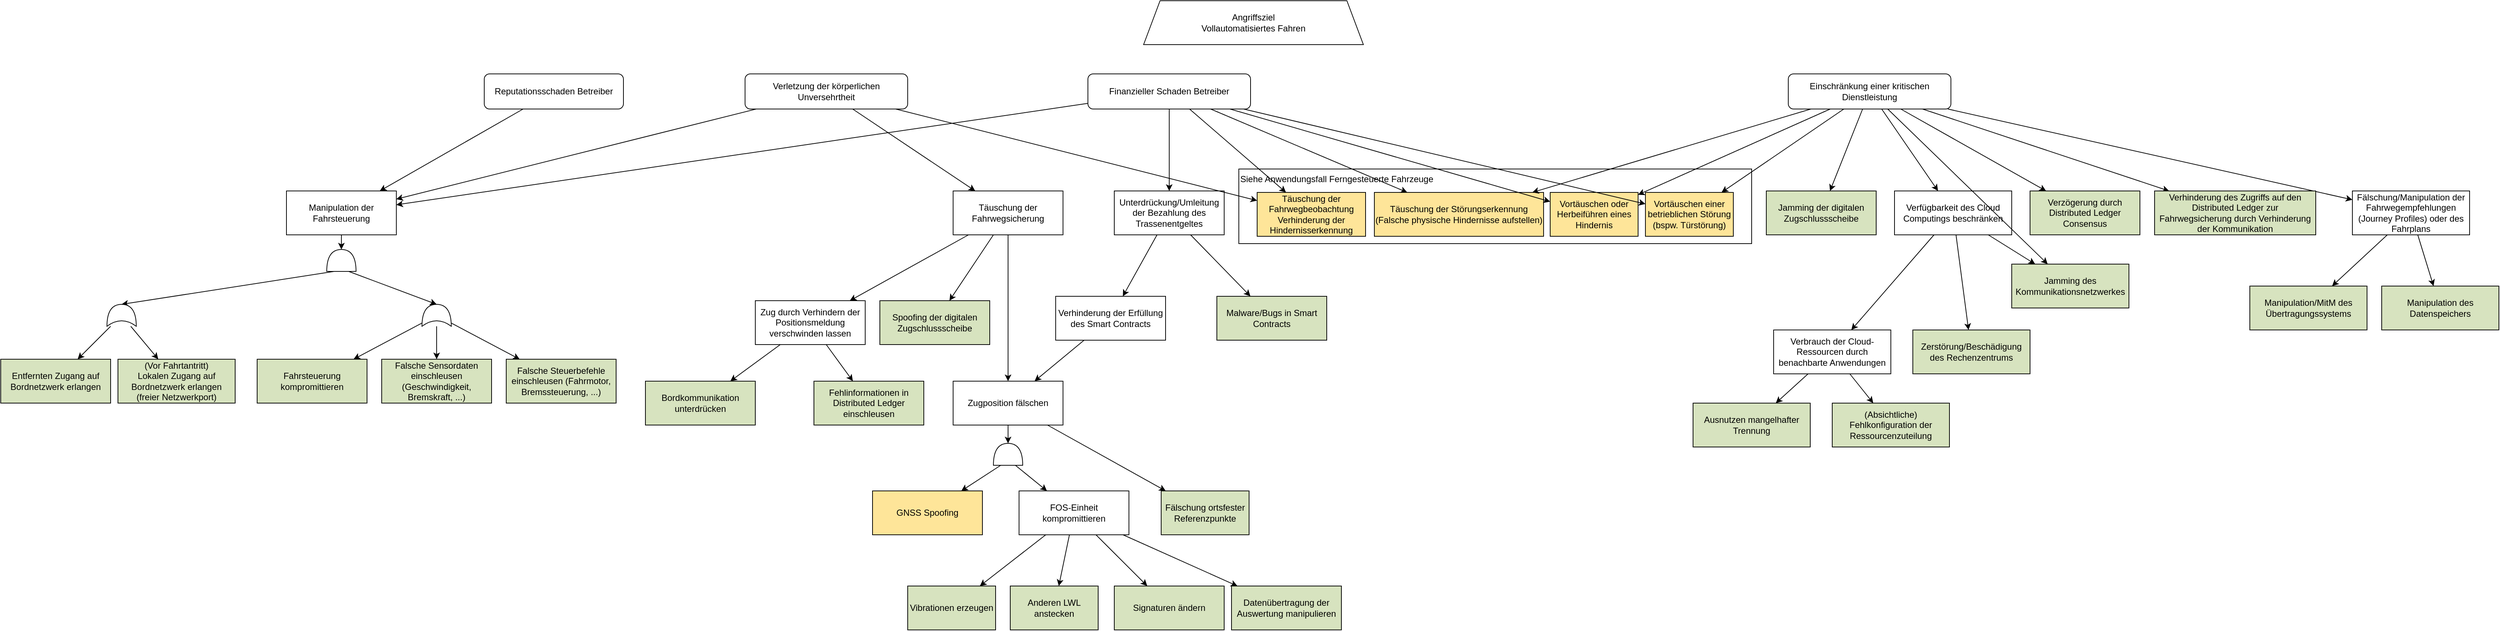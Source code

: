 <mxfile compressed="false" version="15.4.0" type="device">
  <diagram id="_IrKB-7pmVLJ8V-EMXvs" name="Seite-1">
    <mxGraphModel dx="2465" dy="1078" grid="1" gridSize="10" guides="1" tooltips="1" connect="1" arrows="1" fold="1" page="1" pageScale="1" pageWidth="1169" pageHeight="827" math="0" shadow="0">
      <root>
        <mxCell id="0" />
        <mxCell id="1" parent="0" />
        <mxCell id="lqs9lEzcYMTn2uexpbQ0-18" value="Siehe Anwendungsfall Ferngesteuerte Fahrzeuge" style="rounded=0;whiteSpace=wrap;align=left;verticalAlign=top;container=1;collapsible=0;" parent="1" vertex="1">
          <mxGeometry x="570" y="240" width="700" height="102" as="geometry" />
        </mxCell>
        <mxCell id="lqs9lEzcYMTn2uexpbQ0-15" value="Täuschung der Fahrwegbeobachtung&#xa;Verhinderung der Hindernisserkennung" style="whiteSpace=wrap;fillColor=#fee599;" parent="lqs9lEzcYMTn2uexpbQ0-18" vertex="1">
          <mxGeometry x="25" y="32" width="148" height="60" as="geometry" />
        </mxCell>
        <mxCell id="lqs9lEzcYMTn2uexpbQ0-13" value="Täuschung der Störungserkennung&#xa;(Falsche physische Hindernisse aufstellen)" style="whiteSpace=wrap;fillColor=#fee599;" parent="lqs9lEzcYMTn2uexpbQ0-18" vertex="1">
          <mxGeometry x="185" y="32" width="231" height="60" as="geometry" />
        </mxCell>
        <mxCell id="lqs9lEzcYMTn2uexpbQ0-16" value="Vortäuschen oder Herbeiführen eines Hindernis" style="whiteSpace=wrap;fillColor=#fee599;" parent="lqs9lEzcYMTn2uexpbQ0-18" vertex="1">
          <mxGeometry x="425" y="32" width="120" height="60" as="geometry" />
        </mxCell>
        <mxCell id="lqs9lEzcYMTn2uexpbQ0-14" value="Vortäuschen einer betrieblichen Störung&#xa;(bspw. Türstörung)" style="whiteSpace=wrap;fillColor=#fee599;" parent="lqs9lEzcYMTn2uexpbQ0-18" vertex="1">
          <mxGeometry x="555" y="32" width="120" height="60" as="geometry" />
        </mxCell>
        <mxCell id="reGFVTUNuUcH1NaiU9KH-1" value="Angriffsziel&#xa;Vollautomatisiertes Fahren" style="whiteSpace=wrap;shape=trapezoid;size=0.075;" parent="1" vertex="1">
          <mxGeometry x="440" y="10" width="300" height="60" as="geometry" />
        </mxCell>
        <mxCell id="reGFVTUNuUcH1NaiU9KH-38" style="edgeStyle=none;rounded=0;orthogonalLoop=1;jettySize=auto;html=1;entryX=1;entryY=0.5;entryDx=0;entryDy=0;entryPerimeter=0;" parent="1" source="reGFVTUNuUcH1NaiU9KH-2" target="reGFVTUNuUcH1NaiU9KH-36" edge="1">
          <mxGeometry relative="1" as="geometry" />
        </mxCell>
        <mxCell id="lqs9lEzcYMTn2uexpbQ0-12" style="edgeStyle=none;rounded=0;orthogonalLoop=1;jettySize=auto;html=1;" parent="1" source="reGFVTUNuUcH1NaiU9KH-2" target="lqs9lEzcYMTn2uexpbQ0-11" edge="1">
          <mxGeometry relative="1" as="geometry" />
        </mxCell>
        <mxCell id="reGFVTUNuUcH1NaiU9KH-2" value="Zugposition fälschen" style="whiteSpace=wrap;" parent="1" vertex="1">
          <mxGeometry x="180" y="530" width="150" height="60" as="geometry" />
        </mxCell>
        <mxCell id="lqs9lEzcYMTn2uexpbQ0-41" style="edgeStyle=none;rounded=0;orthogonalLoop=1;jettySize=auto;html=1;" parent="1" source="reGFVTUNuUcH1NaiU9KH-3" target="lqs9lEzcYMTn2uexpbQ0-40" edge="1">
          <mxGeometry relative="1" as="geometry" />
        </mxCell>
        <mxCell id="lqs9lEzcYMTn2uexpbQ0-42" style="edgeStyle=none;rounded=0;orthogonalLoop=1;jettySize=auto;html=1;" parent="1" source="reGFVTUNuUcH1NaiU9KH-3" target="lqs9lEzcYMTn2uexpbQ0-39" edge="1">
          <mxGeometry relative="1" as="geometry" />
        </mxCell>
        <mxCell id="reGFVTUNuUcH1NaiU9KH-3" value="Zug durch Verhindern der Positionsmeldung verschwinden lassen" style="whiteSpace=wrap;" parent="1" vertex="1">
          <mxGeometry x="-90" y="420" width="150" height="60" as="geometry" />
        </mxCell>
        <mxCell id="reGFVTUNuUcH1NaiU9KH-6" value="Verzögerung durch Distributed Ledger Consensus" style="whiteSpace=wrap;rounded=0;fillColor=#D7E3BF;" parent="1" vertex="1">
          <mxGeometry x="1650" y="270" width="150" height="60" as="geometry" />
        </mxCell>
        <mxCell id="reGFVTUNuUcH1NaiU9KH-11" value="Spoofing der digitalen Zugschlussscheibe" style="whiteSpace=wrap;rounded=0;fillColor=#D7E3BF;" parent="1" vertex="1">
          <mxGeometry x="80" y="420" width="150" height="60" as="geometry" />
        </mxCell>
        <mxCell id="reGFVTUNuUcH1NaiU9KH-13" value="Jamming der digitalen Zugschlussscheibe" style="whiteSpace=wrap;rounded=0;fillColor=#D7E3BF;" parent="1" vertex="1">
          <mxGeometry x="1290" y="270" width="150" height="60" as="geometry" />
        </mxCell>
        <mxCell id="reGFVTUNuUcH1NaiU9KH-17" style="edgeStyle=none;rounded=0;orthogonalLoop=1;jettySize=auto;html=1;" parent="1" source="lqs9lEzcYMTn2uexpbQ0-31" target="reGFVTUNuUcH1NaiU9KH-2" edge="1">
          <mxGeometry relative="1" as="geometry" />
        </mxCell>
        <mxCell id="lqs9lEzcYMTn2uexpbQ0-32" style="edgeStyle=none;rounded=0;orthogonalLoop=1;jettySize=auto;html=1;" parent="1" source="reGFVTUNuUcH1NaiU9KH-16" target="lqs9lEzcYMTn2uexpbQ0-31" edge="1">
          <mxGeometry relative="1" as="geometry" />
        </mxCell>
        <mxCell id="lqs9lEzcYMTn2uexpbQ0-33" style="edgeStyle=none;rounded=0;orthogonalLoop=1;jettySize=auto;html=1;" parent="1" source="reGFVTUNuUcH1NaiU9KH-16" target="reGFVTUNuUcH1NaiU9KH-5" edge="1">
          <mxGeometry relative="1" as="geometry" />
        </mxCell>
        <mxCell id="reGFVTUNuUcH1NaiU9KH-16" value="Unterdrückung/Umleitung der Bezahlung des Trassenentgeltes" style="whiteSpace=wrap;" parent="1" vertex="1">
          <mxGeometry x="400" y="270" width="150" height="60" as="geometry" />
        </mxCell>
        <mxCell id="reGFVTUNuUcH1NaiU9KH-19" style="edgeStyle=none;rounded=0;orthogonalLoop=1;jettySize=auto;html=1;" parent="1" source="reGFVTUNuUcH1NaiU9KH-18" target="reGFVTUNuUcH1NaiU9KH-2" edge="1">
          <mxGeometry relative="1" as="geometry" />
        </mxCell>
        <mxCell id="reGFVTUNuUcH1NaiU9KH-20" style="edgeStyle=none;rounded=0;orthogonalLoop=1;jettySize=auto;html=1;" parent="1" source="reGFVTUNuUcH1NaiU9KH-18" target="reGFVTUNuUcH1NaiU9KH-11" edge="1">
          <mxGeometry relative="1" as="geometry" />
        </mxCell>
        <mxCell id="reGFVTUNuUcH1NaiU9KH-21" style="edgeStyle=none;rounded=0;orthogonalLoop=1;jettySize=auto;html=1;" parent="1" source="reGFVTUNuUcH1NaiU9KH-18" target="reGFVTUNuUcH1NaiU9KH-3" edge="1">
          <mxGeometry relative="1" as="geometry" />
        </mxCell>
        <mxCell id="reGFVTUNuUcH1NaiU9KH-18" value="Täuschung der Fahrwegsicherung" style="whiteSpace=wrap;" parent="1" vertex="1">
          <mxGeometry x="180" y="270" width="150" height="60" as="geometry" />
        </mxCell>
        <mxCell id="reGFVTUNuUcH1NaiU9KH-23" style="edgeStyle=none;rounded=0;orthogonalLoop=1;jettySize=auto;html=1;" parent="1" source="reGFVTUNuUcH1NaiU9KH-22" target="reGFVTUNuUcH1NaiU9KH-13" edge="1">
          <mxGeometry relative="1" as="geometry" />
        </mxCell>
        <mxCell id="reGFVTUNuUcH1NaiU9KH-25" style="edgeStyle=none;rounded=0;orthogonalLoop=1;jettySize=auto;html=1;" parent="1" source="reGFVTUNuUcH1NaiU9KH-22" target="reGFVTUNuUcH1NaiU9KH-6" edge="1">
          <mxGeometry relative="1" as="geometry" />
        </mxCell>
        <mxCell id="reGFVTUNuUcH1NaiU9KH-30" style="edgeStyle=none;rounded=0;orthogonalLoop=1;jettySize=auto;html=1;" parent="1" source="reGFVTUNuUcH1NaiU9KH-22" target="reGFVTUNuUcH1NaiU9KH-29" edge="1">
          <mxGeometry relative="1" as="geometry" />
        </mxCell>
        <mxCell id="lqs9lEzcYMTn2uexpbQ0-1" style="rounded=0;orthogonalLoop=1;jettySize=auto;html=1;" parent="1" source="reGFVTUNuUcH1NaiU9KH-22" target="reGFVTUNuUcH1NaiU9KH-8" edge="1">
          <mxGeometry relative="1" as="geometry" />
        </mxCell>
        <mxCell id="lqs9lEzcYMTn2uexpbQ0-24" style="edgeStyle=none;rounded=0;orthogonalLoop=1;jettySize=auto;html=1;" parent="1" source="reGFVTUNuUcH1NaiU9KH-22" target="lqs9lEzcYMTn2uexpbQ0-13" edge="1">
          <mxGeometry relative="1" as="geometry" />
        </mxCell>
        <mxCell id="lqs9lEzcYMTn2uexpbQ0-25" style="edgeStyle=none;rounded=0;orthogonalLoop=1;jettySize=auto;html=1;" parent="1" source="reGFVTUNuUcH1NaiU9KH-22" target="lqs9lEzcYMTn2uexpbQ0-16" edge="1">
          <mxGeometry relative="1" as="geometry" />
        </mxCell>
        <mxCell id="lqs9lEzcYMTn2uexpbQ0-26" style="edgeStyle=none;rounded=0;orthogonalLoop=1;jettySize=auto;html=1;" parent="1" source="reGFVTUNuUcH1NaiU9KH-22" target="lqs9lEzcYMTn2uexpbQ0-14" edge="1">
          <mxGeometry relative="1" as="geometry" />
        </mxCell>
        <mxCell id="0znLiopEbYlMLDIVEbGm-2" style="rounded=0;orthogonalLoop=1;jettySize=auto;html=1;" parent="1" source="reGFVTUNuUcH1NaiU9KH-22" target="0znLiopEbYlMLDIVEbGm-1" edge="1">
          <mxGeometry relative="1" as="geometry" />
        </mxCell>
        <mxCell id="reGFVTUNuUcH1NaiU9KH-29" value="Verhinderung des Zugriffs auf den Distributed Ledger zur Fahrwegsicherung durch Verhinderung der Kommunikation" style="whiteSpace=wrap;rounded=0;fillColor=#D7E3BF;" parent="1" vertex="1">
          <mxGeometry x="1820" y="270" width="220" height="60" as="geometry" />
        </mxCell>
        <mxCell id="reGFVTUNuUcH1NaiU9KH-32" style="edgeStyle=none;rounded=0;orthogonalLoop=1;jettySize=auto;html=1;" parent="1" source="reGFVTUNuUcH1NaiU9KH-31" target="reGFVTUNuUcH1NaiU9KH-16" edge="1">
          <mxGeometry relative="1" as="geometry" />
        </mxCell>
        <mxCell id="lqs9lEzcYMTn2uexpbQ0-19" style="edgeStyle=none;rounded=0;orthogonalLoop=1;jettySize=auto;html=1;" parent="1" source="reGFVTUNuUcH1NaiU9KH-31" target="lqs9lEzcYMTn2uexpbQ0-15" edge="1">
          <mxGeometry relative="1" as="geometry" />
        </mxCell>
        <mxCell id="lqs9lEzcYMTn2uexpbQ0-20" style="edgeStyle=none;rounded=0;orthogonalLoop=1;jettySize=auto;html=1;" parent="1" source="reGFVTUNuUcH1NaiU9KH-31" target="lqs9lEzcYMTn2uexpbQ0-13" edge="1">
          <mxGeometry relative="1" as="geometry" />
        </mxCell>
        <mxCell id="lqs9lEzcYMTn2uexpbQ0-22" style="edgeStyle=none;rounded=0;orthogonalLoop=1;jettySize=auto;html=1;" parent="1" source="reGFVTUNuUcH1NaiU9KH-31" target="lqs9lEzcYMTn2uexpbQ0-16" edge="1">
          <mxGeometry relative="1" as="geometry" />
        </mxCell>
        <mxCell id="lqs9lEzcYMTn2uexpbQ0-23" style="edgeStyle=none;rounded=0;orthogonalLoop=1;jettySize=auto;html=1;" parent="1" source="reGFVTUNuUcH1NaiU9KH-31" target="lqs9lEzcYMTn2uexpbQ0-14" edge="1">
          <mxGeometry relative="1" as="geometry" />
        </mxCell>
        <mxCell id="lqs9lEzcYMTn2uexpbQ0-28" style="edgeStyle=none;rounded=0;orthogonalLoop=1;jettySize=auto;html=1;" parent="1" source="reGFVTUNuUcH1NaiU9KH-31" target="lqs9lEzcYMTn2uexpbQ0-2" edge="1">
          <mxGeometry relative="1" as="geometry" />
        </mxCell>
        <mxCell id="reGFVTUNuUcH1NaiU9KH-31" value="Finanzieller Schaden Betreiber" style="rounded=1;whiteSpace=wrap;" parent="1" vertex="1">
          <mxGeometry x="364" y="110" width="222" height="48" as="geometry" />
        </mxCell>
        <mxCell id="reGFVTUNuUcH1NaiU9KH-34" style="edgeStyle=none;rounded=0;orthogonalLoop=1;jettySize=auto;html=1;" parent="1" source="reGFVTUNuUcH1NaiU9KH-33" target="reGFVTUNuUcH1NaiU9KH-18" edge="1">
          <mxGeometry relative="1" as="geometry" />
        </mxCell>
        <mxCell id="lqs9lEzcYMTn2uexpbQ0-27" style="edgeStyle=none;rounded=0;orthogonalLoop=1;jettySize=auto;html=1;" parent="1" source="reGFVTUNuUcH1NaiU9KH-33" target="lqs9lEzcYMTn2uexpbQ0-2" edge="1">
          <mxGeometry relative="1" as="geometry" />
        </mxCell>
        <mxCell id="lqs9lEzcYMTn2uexpbQ0-34" style="edgeStyle=none;rounded=0;orthogonalLoop=1;jettySize=auto;html=1;" parent="1" source="reGFVTUNuUcH1NaiU9KH-33" target="lqs9lEzcYMTn2uexpbQ0-15" edge="1">
          <mxGeometry relative="1" as="geometry" />
        </mxCell>
        <mxCell id="reGFVTUNuUcH1NaiU9KH-33" value="Verletzung der körperlichen Unversehrtheit" style="rounded=1;whiteSpace=wrap;" parent="1" vertex="1">
          <mxGeometry x="-104" y="110" width="222" height="48" as="geometry" />
        </mxCell>
        <mxCell id="reGFVTUNuUcH1NaiU9KH-41" style="edgeStyle=none;rounded=0;orthogonalLoop=1;jettySize=auto;html=1;exitX=0;exitY=0.25;exitDx=0;exitDy=0;exitPerimeter=0;" parent="1" source="reGFVTUNuUcH1NaiU9KH-36" target="reGFVTUNuUcH1NaiU9KH-39" edge="1">
          <mxGeometry relative="1" as="geometry" />
        </mxCell>
        <mxCell id="reGFVTUNuUcH1NaiU9KH-42" style="edgeStyle=none;rounded=0;orthogonalLoop=1;jettySize=auto;html=1;exitX=0;exitY=0.75;exitDx=0;exitDy=0;exitPerimeter=0;" parent="1" source="reGFVTUNuUcH1NaiU9KH-36" target="reGFVTUNuUcH1NaiU9KH-40" edge="1">
          <mxGeometry relative="1" as="geometry" />
        </mxCell>
        <mxCell id="reGFVTUNuUcH1NaiU9KH-36" value="" style="shape=or;whiteSpace=wrap;html=1;rotation=-90;align=left;verticalAlign=top;" parent="1" vertex="1">
          <mxGeometry x="240" y="610" width="30" height="40" as="geometry" />
        </mxCell>
        <mxCell id="reGFVTUNuUcH1NaiU9KH-39" value="GNSS Spoofing" style="whiteSpace=wrap;fillColor=#fee599;" parent="1" vertex="1">
          <mxGeometry x="70" y="680" width="150" height="60" as="geometry" />
        </mxCell>
        <mxCell id="lqs9lEzcYMTn2uexpbQ0-7" style="edgeStyle=none;rounded=0;orthogonalLoop=1;jettySize=auto;html=1;" parent="1" source="reGFVTUNuUcH1NaiU9KH-40" target="lqs9lEzcYMTn2uexpbQ0-4" edge="1">
          <mxGeometry relative="1" as="geometry" />
        </mxCell>
        <mxCell id="lqs9lEzcYMTn2uexpbQ0-8" style="edgeStyle=none;rounded=0;orthogonalLoop=1;jettySize=auto;html=1;" parent="1" source="reGFVTUNuUcH1NaiU9KH-40" target="lqs9lEzcYMTn2uexpbQ0-3" edge="1">
          <mxGeometry relative="1" as="geometry" />
        </mxCell>
        <mxCell id="lqs9lEzcYMTn2uexpbQ0-9" style="edgeStyle=none;rounded=0;orthogonalLoop=1;jettySize=auto;html=1;" parent="1" source="reGFVTUNuUcH1NaiU9KH-40" target="lqs9lEzcYMTn2uexpbQ0-6" edge="1">
          <mxGeometry relative="1" as="geometry" />
        </mxCell>
        <mxCell id="lqs9lEzcYMTn2uexpbQ0-10" style="edgeStyle=none;rounded=0;orthogonalLoop=1;jettySize=auto;html=1;" parent="1" source="reGFVTUNuUcH1NaiU9KH-40" target="lqs9lEzcYMTn2uexpbQ0-5" edge="1">
          <mxGeometry relative="1" as="geometry" />
        </mxCell>
        <mxCell id="reGFVTUNuUcH1NaiU9KH-40" value="FOS-Einheit kompromittieren" style="whiteSpace=wrap;" parent="1" vertex="1">
          <mxGeometry x="270" y="680" width="150" height="60" as="geometry" />
        </mxCell>
        <mxCell id="lqs9lEzcYMTn2uexpbQ0-38" style="edgeStyle=none;rounded=0;orthogonalLoop=1;jettySize=auto;html=1;" parent="1" source="reGFVTUNuUcH1NaiU9KH-8" target="lqs9lEzcYMTn2uexpbQ0-37" edge="1">
          <mxGeometry relative="1" as="geometry" />
        </mxCell>
        <mxCell id="0znLiopEbYlMLDIVEbGm-12" style="edgeStyle=none;rounded=0;orthogonalLoop=1;jettySize=auto;html=1;" parent="1" source="reGFVTUNuUcH1NaiU9KH-8" target="0znLiopEbYlMLDIVEbGm-11" edge="1">
          <mxGeometry relative="1" as="geometry" />
        </mxCell>
        <mxCell id="reGFVTUNuUcH1NaiU9KH-8" value="Fälschung/Manipulation der Fahrwegempfehlungen (Journey Profiles) oder des Fahrplans" style="whiteSpace=wrap;" parent="1" vertex="1">
          <mxGeometry x="2090" y="270" width="160" height="60" as="geometry" />
        </mxCell>
        <mxCell id="lqs9lEzcYMTn2uexpbQ0-2" value="Manipulation der Fahrsteuerung" style="whiteSpace=wrap;" parent="1" vertex="1">
          <mxGeometry x="-730" y="270" width="150" height="60" as="geometry" />
        </mxCell>
        <mxCell id="lqs9lEzcYMTn2uexpbQ0-3" value="Anderen LWL anstecken" style="whiteSpace=wrap;rounded=0;fillColor=#D7E3BF;" parent="1" vertex="1">
          <mxGeometry x="258" y="810" width="120" height="60" as="geometry" />
        </mxCell>
        <mxCell id="lqs9lEzcYMTn2uexpbQ0-4" value="Vibrationen erzeugen" style="whiteSpace=wrap;rounded=0;fillColor=#D7E3BF;" parent="1" vertex="1">
          <mxGeometry x="118" y="810" width="120" height="60" as="geometry" />
        </mxCell>
        <mxCell id="lqs9lEzcYMTn2uexpbQ0-5" value="Datenübertragung der Auswertung manipulieren" style="whiteSpace=wrap;rounded=0;fillColor=#D7E3BF;" parent="1" vertex="1">
          <mxGeometry x="560" y="810" width="150" height="60" as="geometry" />
        </mxCell>
        <mxCell id="lqs9lEzcYMTn2uexpbQ0-6" value="Signaturen ändern" style="whiteSpace=wrap;rounded=0;fillColor=#D7E3BF;" parent="1" vertex="1">
          <mxGeometry x="400" y="810" width="150" height="60" as="geometry" />
        </mxCell>
        <mxCell id="lqs9lEzcYMTn2uexpbQ0-11" value="Fälschung ortsfester Referenzpunkte" style="rounded=0;whiteSpace=wrap;fillColor=#D7E3BF;" parent="1" vertex="1">
          <mxGeometry x="464" y="680" width="120" height="60" as="geometry" />
        </mxCell>
        <mxCell id="lqs9lEzcYMTn2uexpbQ0-30" style="edgeStyle=none;rounded=0;orthogonalLoop=1;jettySize=auto;html=1;" parent="1" source="lqs9lEzcYMTn2uexpbQ0-29" target="lqs9lEzcYMTn2uexpbQ0-2" edge="1">
          <mxGeometry relative="1" as="geometry" />
        </mxCell>
        <mxCell id="lqs9lEzcYMTn2uexpbQ0-29" value="Reputationsschaden Betreiber" style="rounded=1;whiteSpace=wrap;" parent="1" vertex="1">
          <mxGeometry x="-460" y="110" width="190" height="48" as="geometry" />
        </mxCell>
        <mxCell id="lqs9lEzcYMTn2uexpbQ0-31" value="Verhinderung der Erfüllung des Smart Contracts" style="whiteSpace=wrap;" parent="1" vertex="1">
          <mxGeometry x="320" y="414" width="150" height="60" as="geometry" />
        </mxCell>
        <mxCell id="reGFVTUNuUcH1NaiU9KH-5" value="Malware/Bugs in Smart Contracts" style="whiteSpace=wrap;rounded=0;fillColor=#D7E3BF;" parent="1" vertex="1">
          <mxGeometry x="540" y="414" width="150" height="60" as="geometry" />
        </mxCell>
        <mxCell id="lqs9lEzcYMTn2uexpbQ0-44" style="edgeStyle=none;rounded=0;orthogonalLoop=1;jettySize=auto;html=1;entryX=1;entryY=0.5;entryDx=0;entryDy=0;entryPerimeter=0;" parent="1" source="lqs9lEzcYMTn2uexpbQ0-2" target="lqs9lEzcYMTn2uexpbQ0-43" edge="1">
          <mxGeometry relative="1" as="geometry">
            <mxPoint x="-815" y="440" as="sourcePoint" />
          </mxGeometry>
        </mxCell>
        <mxCell id="lqs9lEzcYMTn2uexpbQ0-37" value="Manipulation/MitM des Übertragungssystems" style="whiteSpace=wrap;rounded=0;fillColor=#D7E3BF;" parent="1" vertex="1">
          <mxGeometry x="1950" y="400" width="160" height="60" as="geometry" />
        </mxCell>
        <mxCell id="lqs9lEzcYMTn2uexpbQ0-39" value="Bordkommunikation unterdrücken" style="whiteSpace=wrap;rounded=0;fillColor=#D7E3BF;" parent="1" vertex="1">
          <mxGeometry x="-240" y="530" width="150" height="60" as="geometry" />
        </mxCell>
        <mxCell id="lqs9lEzcYMTn2uexpbQ0-40" value="Fehlinformationen in Distributed Ledger einschleusen" style="whiteSpace=wrap;rounded=0;fillColor=#D7E3BF;" parent="1" vertex="1">
          <mxGeometry x="-10" y="530" width="150" height="60" as="geometry" />
        </mxCell>
        <mxCell id="lqs9lEzcYMTn2uexpbQ0-46" style="edgeStyle=none;rounded=0;orthogonalLoop=1;jettySize=auto;html=1;exitX=0;exitY=0.25;exitDx=0;exitDy=0;exitPerimeter=0;entryX=1;entryY=0.5;entryDx=0;entryDy=0;entryPerimeter=0;" parent="1" source="lqs9lEzcYMTn2uexpbQ0-43" target="lqs9lEzcYMTn2uexpbQ0-57" edge="1">
          <mxGeometry relative="1" as="geometry" />
        </mxCell>
        <mxCell id="lqs9lEzcYMTn2uexpbQ0-51" style="edgeStyle=none;rounded=0;orthogonalLoop=1;jettySize=auto;html=1;entryX=1;entryY=0.5;entryDx=0;entryDy=0;entryPerimeter=0;exitX=0;exitY=0.75;exitDx=0;exitDy=0;exitPerimeter=0;" parent="1" source="lqs9lEzcYMTn2uexpbQ0-43" target="lqs9lEzcYMTn2uexpbQ0-50" edge="1">
          <mxGeometry relative="1" as="geometry">
            <mxPoint x="-815" y="510" as="sourcePoint" />
          </mxGeometry>
        </mxCell>
        <mxCell id="lqs9lEzcYMTn2uexpbQ0-43" value="" style="shape=or;whiteSpace=wrap;html=1;rotation=-90;align=left;verticalAlign=top;" parent="1" vertex="1">
          <mxGeometry x="-670" y="345" width="30" height="40" as="geometry" />
        </mxCell>
        <mxCell id="lqs9lEzcYMTn2uexpbQ0-45" value="Entfernten Zugang auf Bordnetzwerk erlangen" style="whiteSpace=wrap;rounded=0;fillColor=#D7E3BF;" parent="1" vertex="1">
          <mxGeometry x="-1120" y="500" width="150" height="60" as="geometry" />
        </mxCell>
        <mxCell id="lqs9lEzcYMTn2uexpbQ0-49" value="Fahrsteuerung kompromittieren" style="whiteSpace=wrap;rounded=0;fillColor=#D7E3BF;" parent="1" vertex="1">
          <mxGeometry x="-770" y="500" width="150" height="60" as="geometry" />
        </mxCell>
        <mxCell id="lqs9lEzcYMTn2uexpbQ0-52" style="edgeStyle=none;rounded=0;orthogonalLoop=1;jettySize=auto;html=1;" parent="1" source="lqs9lEzcYMTn2uexpbQ0-50" target="lqs9lEzcYMTn2uexpbQ0-49" edge="1">
          <mxGeometry relative="1" as="geometry" />
        </mxCell>
        <mxCell id="lqs9lEzcYMTn2uexpbQ0-54" style="edgeStyle=none;rounded=0;orthogonalLoop=1;jettySize=auto;html=1;" parent="1" source="lqs9lEzcYMTn2uexpbQ0-50" target="lqs9lEzcYMTn2uexpbQ0-53" edge="1">
          <mxGeometry relative="1" as="geometry" />
        </mxCell>
        <mxCell id="lqs9lEzcYMTn2uexpbQ0-56" style="edgeStyle=none;rounded=0;orthogonalLoop=1;jettySize=auto;html=1;" parent="1" source="lqs9lEzcYMTn2uexpbQ0-50" target="lqs9lEzcYMTn2uexpbQ0-55" edge="1">
          <mxGeometry relative="1" as="geometry" />
        </mxCell>
        <mxCell id="lqs9lEzcYMTn2uexpbQ0-50" value="" style="shape=xor;whiteSpace=wrap;html=1;rotation=-90;align=left;verticalAlign=top;" parent="1" vertex="1">
          <mxGeometry x="-540" y="420" width="30" height="40" as="geometry" />
        </mxCell>
        <mxCell id="lqs9lEzcYMTn2uexpbQ0-53" value="Falsche Sensordaten einschleusen (Geschwindigkeit, Bremskraft, ...)" style="whiteSpace=wrap;rounded=0;fillColor=#D7E3BF;" parent="1" vertex="1">
          <mxGeometry x="-600" y="500" width="150" height="60" as="geometry" />
        </mxCell>
        <mxCell id="lqs9lEzcYMTn2uexpbQ0-55" value="Falsche Steuerbefehle einschleusen (Fahrmotor, Bremssteuerung, ...)" style="whiteSpace=wrap;rounded=0;fillColor=#D7E3BF;" parent="1" vertex="1">
          <mxGeometry x="-430" y="500" width="150" height="60" as="geometry" />
        </mxCell>
        <mxCell id="lqs9lEzcYMTn2uexpbQ0-58" style="edgeStyle=none;rounded=0;orthogonalLoop=1;jettySize=auto;html=1;" parent="1" source="lqs9lEzcYMTn2uexpbQ0-57" target="lqs9lEzcYMTn2uexpbQ0-45" edge="1">
          <mxGeometry relative="1" as="geometry" />
        </mxCell>
        <mxCell id="lqs9lEzcYMTn2uexpbQ0-60" style="edgeStyle=none;rounded=0;orthogonalLoop=1;jettySize=auto;html=1;" parent="1" source="lqs9lEzcYMTn2uexpbQ0-57" target="lqs9lEzcYMTn2uexpbQ0-59" edge="1">
          <mxGeometry relative="1" as="geometry" />
        </mxCell>
        <mxCell id="lqs9lEzcYMTn2uexpbQ0-57" value="" style="shape=xor;whiteSpace=wrap;html=1;rotation=-90;align=left;verticalAlign=top;" parent="1" vertex="1">
          <mxGeometry x="-970" y="420" width="30" height="40" as="geometry" />
        </mxCell>
        <mxCell id="lqs9lEzcYMTn2uexpbQ0-59" value="(Vor Fahrtantritt)&#xa;Lokalen Zugang auf Bordnetzwerk erlangen&#xa;(freier Netzwerkport)" style="whiteSpace=wrap;rounded=0;fillColor=#D7E3BF;" parent="1" vertex="1">
          <mxGeometry x="-960" y="500" width="160" height="60" as="geometry" />
        </mxCell>
        <mxCell id="0znLiopEbYlMLDIVEbGm-4" style="edgeStyle=none;rounded=0;orthogonalLoop=1;jettySize=auto;html=1;" parent="1" source="0znLiopEbYlMLDIVEbGm-1" target="0znLiopEbYlMLDIVEbGm-3" edge="1">
          <mxGeometry relative="1" as="geometry" />
        </mxCell>
        <labelValue id="0znLiopEbYlMLDIVEbGm-6">
          <labelValue labelValue="" />
          <mxCell style="edgeStyle=none;rounded=0;orthogonalLoop=1;jettySize=auto;html=1;" parent="1" source="0znLiopEbYlMLDIVEbGm-1" target="0znLiopEbYlMLDIVEbGm-5" edge="1">
            <mxGeometry relative="1" as="geometry" />
          </mxCell>
        </labelValue>
        <mxCell id="0znLiopEbYlMLDIVEbGm-13" style="edgeStyle=none;rounded=0;orthogonalLoop=1;jettySize=auto;html=1;" parent="1" source="0znLiopEbYlMLDIVEbGm-1" target="reGFVTUNuUcH1NaiU9KH-15" edge="1">
          <mxGeometry relative="1" as="geometry" />
        </mxCell>
        <mxCell id="0znLiopEbYlMLDIVEbGm-1" value="Verfügbarkeit des Cloud Computings beschränken" style="whiteSpace=wrap;" parent="1" vertex="1">
          <mxGeometry x="1465" y="270" width="160" height="60" as="geometry" />
        </mxCell>
        <mxCell id="0znLiopEbYlMLDIVEbGm-9" style="edgeStyle=none;rounded=0;orthogonalLoop=1;jettySize=auto;html=1;" parent="1" source="0znLiopEbYlMLDIVEbGm-3" target="0znLiopEbYlMLDIVEbGm-7" edge="1">
          <mxGeometry relative="1" as="geometry" />
        </mxCell>
        <mxCell id="0znLiopEbYlMLDIVEbGm-10" style="edgeStyle=none;rounded=0;orthogonalLoop=1;jettySize=auto;html=1;" parent="1" source="0znLiopEbYlMLDIVEbGm-3" target="0znLiopEbYlMLDIVEbGm-8" edge="1">
          <mxGeometry relative="1" as="geometry" />
        </mxCell>
        <mxCell id="0znLiopEbYlMLDIVEbGm-3" value="Verbrauch der Cloud-Ressourcen durch benachbarte Anwendungen" style="whiteSpace=wrap;" parent="1" vertex="1">
          <mxGeometry x="1300" y="460" width="160" height="60" as="geometry" />
        </mxCell>
        <mxCell id="0znLiopEbYlMLDIVEbGm-5" value="Zerstörung/Beschädigung des Rechenzentrums" style="whiteSpace=wrap;rounded=0;fillColor=#D7E3BF;" parent="1" vertex="1">
          <mxGeometry x="1490" y="460" width="160" height="60" as="geometry" />
        </mxCell>
        <mxCell id="0znLiopEbYlMLDIVEbGm-7" value="Ausnutzen mangelhafter Trennung" style="whiteSpace=wrap;rounded=0;fillColor=#D7E3BF;" parent="1" vertex="1">
          <mxGeometry x="1190" y="560" width="160" height="60" as="geometry" />
        </mxCell>
        <mxCell id="0znLiopEbYlMLDIVEbGm-8" value="(Absichtliche) Fehlkonfiguration der Ressourcenzuteilung" style="whiteSpace=wrap;rounded=0;fillColor=#D7E3BF;" parent="1" vertex="1">
          <mxGeometry x="1380" y="560" width="160" height="60" as="geometry" />
        </mxCell>
        <mxCell id="0znLiopEbYlMLDIVEbGm-11" value="Manipulation des Datenspeichers" style="whiteSpace=wrap;rounded=0;fillColor=#D7E3BF;" parent="1" vertex="1">
          <mxGeometry x="2130" y="400" width="160" height="60" as="geometry" />
        </mxCell>
        <mxCell id="reGFVTUNuUcH1NaiU9KH-24" style="edgeStyle=none;rounded=0;orthogonalLoop=1;jettySize=auto;html=1;" parent="1" source="reGFVTUNuUcH1NaiU9KH-22" target="reGFVTUNuUcH1NaiU9KH-15" edge="1">
          <mxGeometry relative="1" as="geometry" />
        </mxCell>
        <mxCell id="reGFVTUNuUcH1NaiU9KH-22" value="Einschränkung einer kritischen Dienstleistung" style="rounded=1;whiteSpace=wrap;" parent="1" vertex="1">
          <mxGeometry x="1320" y="110" width="222" height="48" as="geometry" />
        </mxCell>
        <mxCell id="reGFVTUNuUcH1NaiU9KH-15" value="Jamming des Kommunikationsnetzwerkes" style="whiteSpace=wrap;rounded=0;fillColor=#D7E3BF;" parent="1" vertex="1">
          <mxGeometry x="1625" y="370" width="160" height="60" as="geometry" />
        </mxCell>
      </root>
    </mxGraphModel>
  </diagram>
</mxfile>
